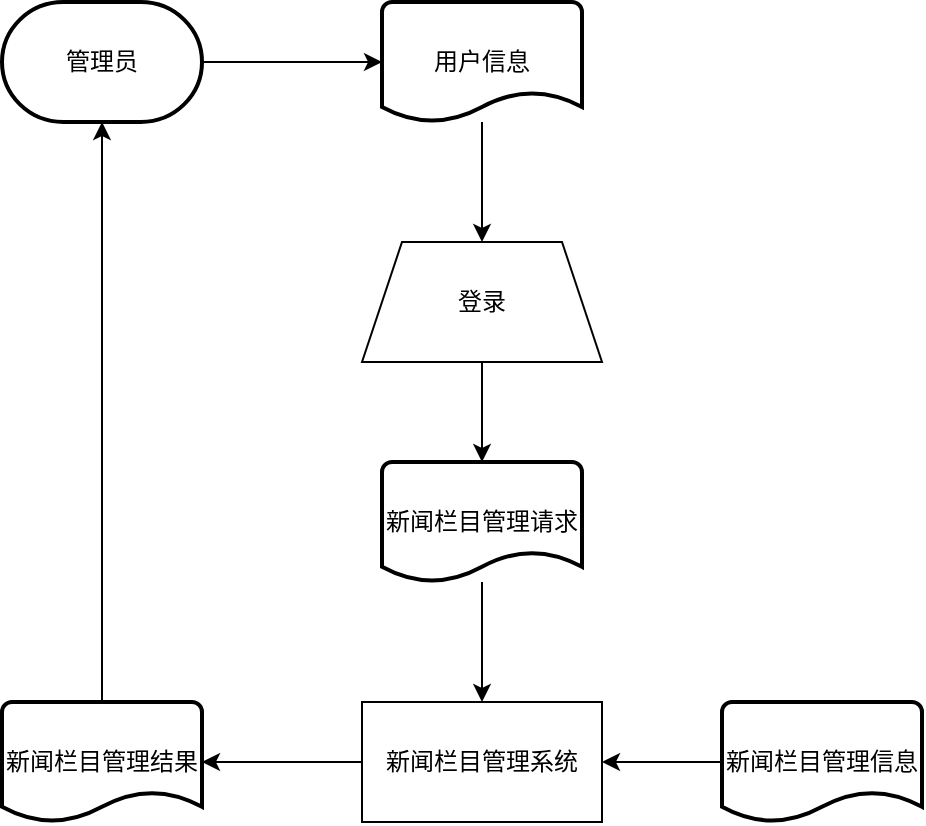 <mxfile version="22.1.0" type="github">
  <diagram name="第 1 页" id="93p5Pk3uzBa97Yc9u5RM">
    <mxGraphModel dx="1001" dy="577" grid="1" gridSize="10" guides="1" tooltips="1" connect="1" arrows="1" fold="1" page="1" pageScale="1" pageWidth="3300" pageHeight="4681" math="0" shadow="0">
      <root>
        <mxCell id="0" />
        <mxCell id="1" parent="0" />
        <mxCell id="oH6ADfaThdcYNzSV5WOj-8" value="" style="edgeStyle=orthogonalEdgeStyle;rounded=0;orthogonalLoop=1;jettySize=auto;html=1;" edge="1" parent="1" source="WdEWzgZCNhcOrDIZhEsG-1" target="oH6ADfaThdcYNzSV5WOj-6">
          <mxGeometry relative="1" as="geometry" />
        </mxCell>
        <mxCell id="WdEWzgZCNhcOrDIZhEsG-1" value="新闻栏目管理请求" style="strokeWidth=2;html=1;shape=mxgraph.flowchart.document2;whiteSpace=wrap;size=0.253;" parent="1" vertex="1">
          <mxGeometry x="360" y="420" width="100" height="60" as="geometry" />
        </mxCell>
        <mxCell id="oH6ADfaThdcYNzSV5WOj-4" value="" style="edgeStyle=orthogonalEdgeStyle;rounded=0;orthogonalLoop=1;jettySize=auto;html=1;" edge="1" parent="1" source="WdEWzgZCNhcOrDIZhEsG-2" target="oH6ADfaThdcYNzSV5WOj-1">
          <mxGeometry relative="1" as="geometry" />
        </mxCell>
        <mxCell id="WdEWzgZCNhcOrDIZhEsG-2" value="用户信息" style="strokeWidth=2;html=1;shape=mxgraph.flowchart.document2;whiteSpace=wrap;size=0.25;" parent="1" vertex="1">
          <mxGeometry x="360" y="190" width="100" height="60" as="geometry" />
        </mxCell>
        <mxCell id="oH6ADfaThdcYNzSV5WOj-2" value="" style="edgeStyle=orthogonalEdgeStyle;rounded=0;orthogonalLoop=1;jettySize=auto;html=1;" edge="1" parent="1" source="WdEWzgZCNhcOrDIZhEsG-4" target="WdEWzgZCNhcOrDIZhEsG-2">
          <mxGeometry relative="1" as="geometry" />
        </mxCell>
        <mxCell id="WdEWzgZCNhcOrDIZhEsG-4" value="管理员" style="strokeWidth=2;html=1;shape=mxgraph.flowchart.terminator;whiteSpace=wrap;" parent="1" vertex="1">
          <mxGeometry x="170" y="190" width="100" height="60" as="geometry" />
        </mxCell>
        <mxCell id="oH6ADfaThdcYNzSV5WOj-7" value="" style="edgeStyle=orthogonalEdgeStyle;rounded=0;orthogonalLoop=1;jettySize=auto;html=1;" edge="1" parent="1" source="oH6ADfaThdcYNzSV5WOj-1" target="WdEWzgZCNhcOrDIZhEsG-1">
          <mxGeometry relative="1" as="geometry" />
        </mxCell>
        <mxCell id="oH6ADfaThdcYNzSV5WOj-1" value="登录" style="shape=trapezoid;perimeter=trapezoidPerimeter;whiteSpace=wrap;html=1;fixedSize=1;" vertex="1" parent="1">
          <mxGeometry x="350" y="310" width="120" height="60" as="geometry" />
        </mxCell>
        <mxCell id="oH6ADfaThdcYNzSV5WOj-11" value="" style="edgeStyle=orthogonalEdgeStyle;rounded=0;orthogonalLoop=1;jettySize=auto;html=1;" edge="1" parent="1" source="oH6ADfaThdcYNzSV5WOj-6" target="oH6ADfaThdcYNzSV5WOj-10">
          <mxGeometry relative="1" as="geometry" />
        </mxCell>
        <mxCell id="oH6ADfaThdcYNzSV5WOj-6" value="新闻栏目管理系统" style="rounded=0;whiteSpace=wrap;html=1;" vertex="1" parent="1">
          <mxGeometry x="350" y="540" width="120" height="60" as="geometry" />
        </mxCell>
        <mxCell id="oH6ADfaThdcYNzSV5WOj-12" value="" style="edgeStyle=orthogonalEdgeStyle;rounded=0;orthogonalLoop=1;jettySize=auto;html=1;entryX=0.5;entryY=1;entryDx=0;entryDy=0;entryPerimeter=0;" edge="1" parent="1" source="oH6ADfaThdcYNzSV5WOj-10" target="WdEWzgZCNhcOrDIZhEsG-4">
          <mxGeometry relative="1" as="geometry">
            <mxPoint x="230" y="460" as="targetPoint" />
          </mxGeometry>
        </mxCell>
        <mxCell id="oH6ADfaThdcYNzSV5WOj-10" value="新闻栏目管理结果" style="strokeWidth=2;html=1;shape=mxgraph.flowchart.document2;whiteSpace=wrap;size=0.253;" vertex="1" parent="1">
          <mxGeometry x="170" y="540" width="100" height="60" as="geometry" />
        </mxCell>
        <mxCell id="oH6ADfaThdcYNzSV5WOj-15" value="" style="edgeStyle=orthogonalEdgeStyle;rounded=0;orthogonalLoop=1;jettySize=auto;html=1;" edge="1" parent="1" source="oH6ADfaThdcYNzSV5WOj-14" target="oH6ADfaThdcYNzSV5WOj-6">
          <mxGeometry relative="1" as="geometry" />
        </mxCell>
        <mxCell id="oH6ADfaThdcYNzSV5WOj-14" value="新闻栏目管理信息" style="strokeWidth=2;html=1;shape=mxgraph.flowchart.document2;whiteSpace=wrap;size=0.253;" vertex="1" parent="1">
          <mxGeometry x="530" y="540" width="100" height="60" as="geometry" />
        </mxCell>
      </root>
    </mxGraphModel>
  </diagram>
</mxfile>
